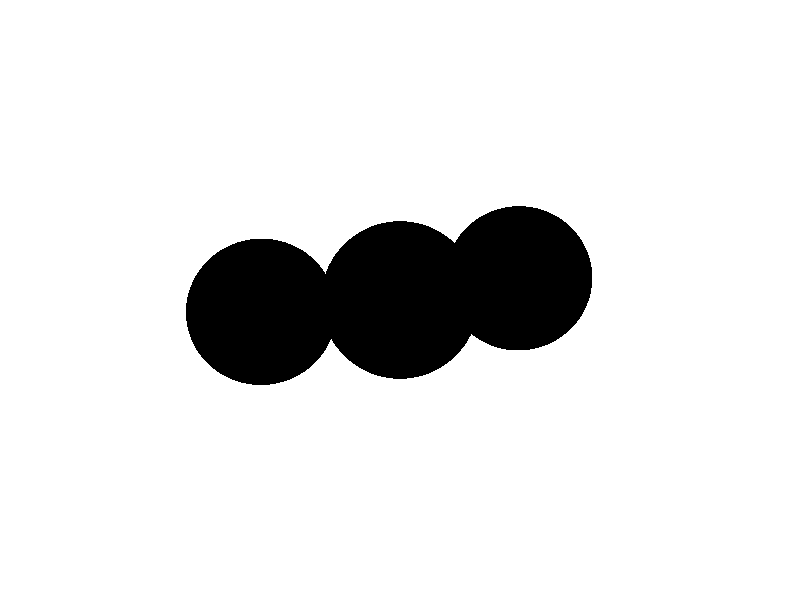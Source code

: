 #include "colors.inc"

  background { color White }
  
  camera {
    location <-3, 3, -6.4>
    look_at  <0, 0,  0>
  }

#declare chain =
union {
   
  cylinder {
    <-1, 0, 0>,     // Center of one end
    < 1, 0, 0>,     // Center of other end
    0.5            // Radius
    open           // Remove end caps  
    finish { diffuse 0.6, 0.6 brilliance 1.0 }
    texture {
      pigment {color rgbf < 0.0, 0.0, 1.0, .5 >}
     }     
  }
  
  cylinder {
    <-1.2, 0, 0>,     // Center of one end
    < 1.2, 0, 0>,     // Center of other end
    0.42            // Radius
    open           // Remove end caps  
    finish { diffuse 0.6, 0.6 brilliance 1.0 }
    texture {
      pigment {color rgbf < 0.0, 1.0, 0.0, .5>}
     }     
  }                        
}                   

sphere {<0,0,0>, 1 
  finish { diffuse 0.6, 0.6 brilliance 1.0 }
    texture {
      pigment {color rgbf < 0.0, 0.0, 0.8, .5 >}
     } 
     
     translate <0,0,0>    
   }
   
  
   sphere {<0,0,0>, 1 
  finish { diffuse 0.6, 0.6 brilliance 1.0 }
    texture {
      pigment {color rgbf < 1.0, 0.0, 0.0, .5 >}
     } 
     
     translate <1.8,0,0>    
   }


   sphere {<0,0,0>, 0.8 
  finish { diffuse 0.6, 0.6 brilliance 1.0 }
    texture {
      pigment {color rgbf < 1.0, 1.0, 1.0, .5 >}
     } 
     
     translate <-1.8, 0.3,-0.3>    
   }             
   
   #declare my =
   sphere {<1,0.3,1.2>, 1 
  finish { diffuse 0.6, 0.6 brilliance 1.0 }
    texture {
      pigment {color rgbf < 0.0, 0.0, 0.8, .5 >}
     } 
     
     translate <0,0,0>    
   }
   
/*
#declare Rnd_1 = seed (1153);

#local Cntr = 0; // start
 // while loop
 #while ( Cntr <= 6 )

   object{ my
           translate<4*rand(Rnd_1), 2*rand(Rnd_1), 6*rand(Rnd_1) >
         } // end of object

 #local Cntr = Cntr + 1; // next
 #end // -------- end of #while loop
  */

         
/* End with light sources */
  light_source { <2, 4, -3> color White}
  
 light_source {
    <0, 15, -3>
    color White
    spotlight
    radius 15
    falloff 20
    tightness 10
    point_at <0, 0, 0>
  }

